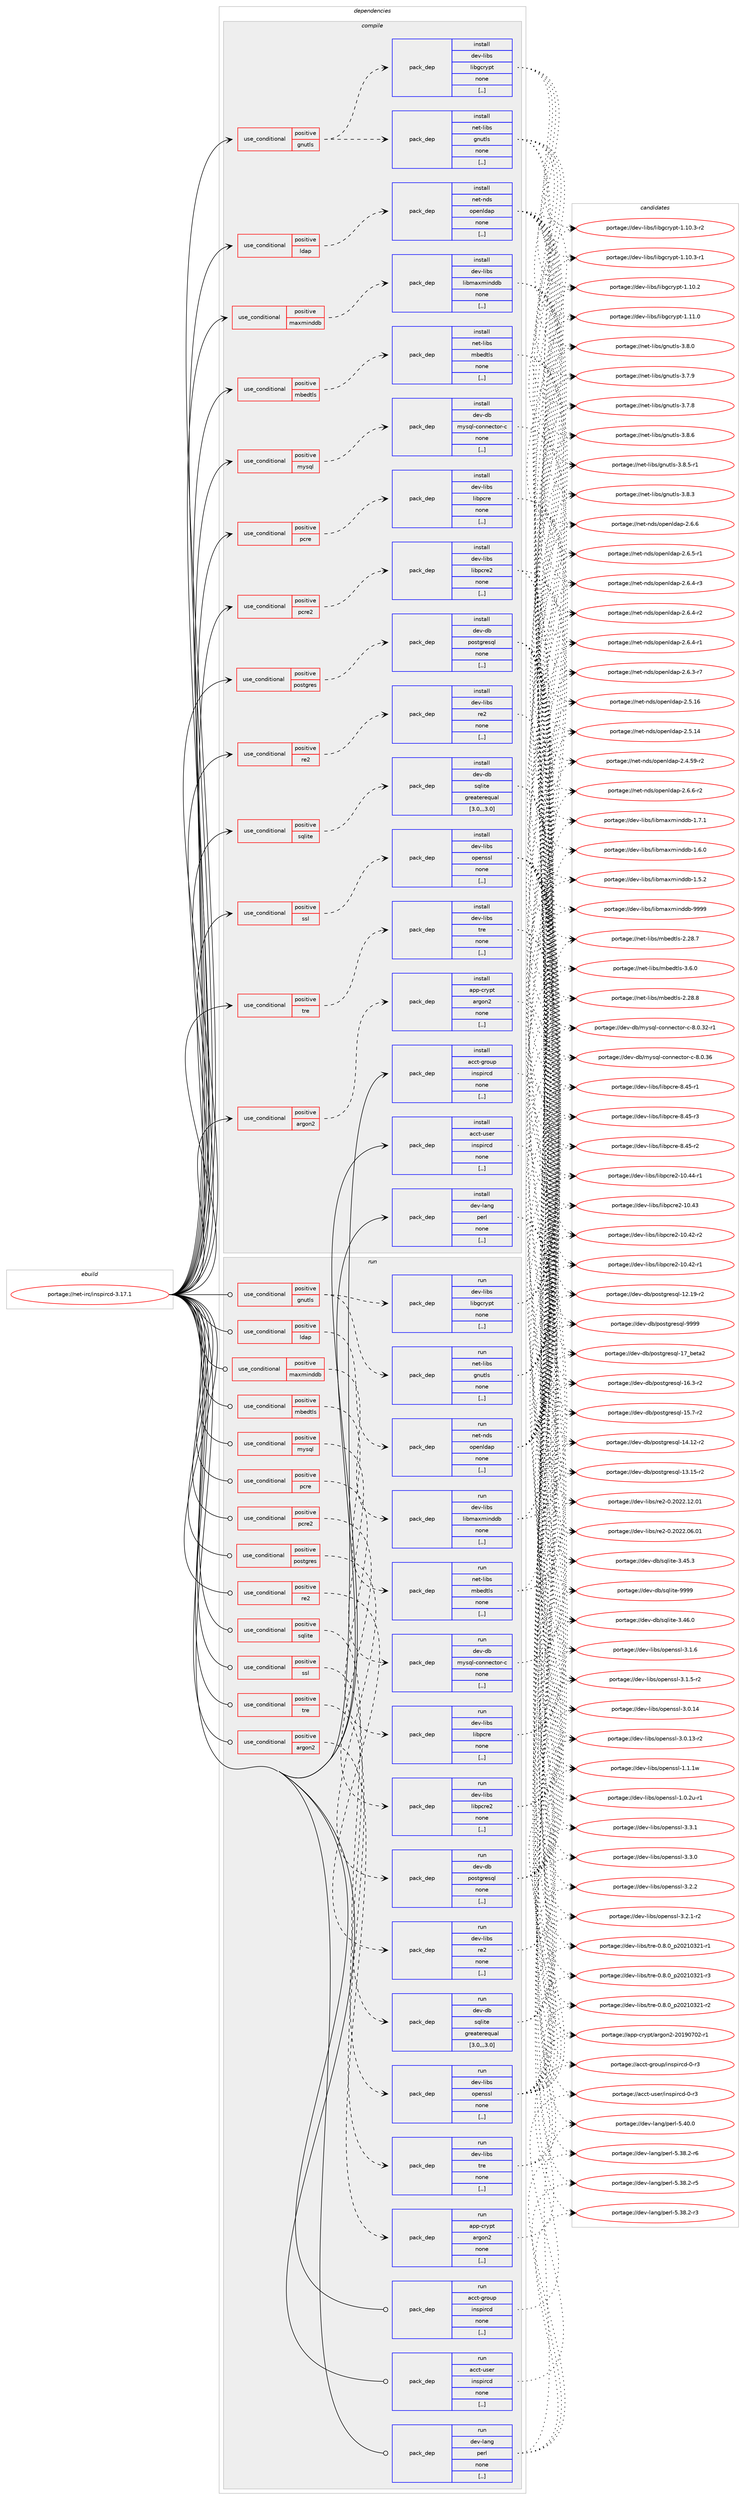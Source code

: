 digraph prolog {

# *************
# Graph options
# *************

newrank=true;
concentrate=true;
compound=true;
graph [rankdir=LR,fontname=Helvetica,fontsize=10,ranksep=1.5];#, ranksep=2.5, nodesep=0.2];
edge  [arrowhead=vee];
node  [fontname=Helvetica,fontsize=10];

# **********
# The ebuild
# **********

subgraph cluster_leftcol {
color=gray;
rank=same;
label=<<i>ebuild</i>>;
id [label="portage://net-irc/inspircd-3.17.1", color=red, width=4, href="../net-irc/inspircd-3.17.1.svg"];
}

# ****************
# The dependencies
# ****************

subgraph cluster_midcol {
color=gray;
label=<<i>dependencies</i>>;
subgraph cluster_compile {
fillcolor="#eeeeee";
style=filled;
label=<<i>compile</i>>;
subgraph cond91798 {
dependency352862 [label=<<TABLE BORDER="0" CELLBORDER="1" CELLSPACING="0" CELLPADDING="4"><TR><TD ROWSPAN="3" CELLPADDING="10">use_conditional</TD></TR><TR><TD>positive</TD></TR><TR><TD>argon2</TD></TR></TABLE>>, shape=none, color=red];
subgraph pack258435 {
dependency352863 [label=<<TABLE BORDER="0" CELLBORDER="1" CELLSPACING="0" CELLPADDING="4" WIDTH="220"><TR><TD ROWSPAN="6" CELLPADDING="30">pack_dep</TD></TR><TR><TD WIDTH="110">install</TD></TR><TR><TD>app-crypt</TD></TR><TR><TD>argon2</TD></TR><TR><TD>none</TD></TR><TR><TD>[,,]</TD></TR></TABLE>>, shape=none, color=blue];
}
dependency352862:e -> dependency352863:w [weight=20,style="dashed",arrowhead="vee"];
}
id:e -> dependency352862:w [weight=20,style="solid",arrowhead="vee"];
subgraph cond91799 {
dependency352864 [label=<<TABLE BORDER="0" CELLBORDER="1" CELLSPACING="0" CELLPADDING="4"><TR><TD ROWSPAN="3" CELLPADDING="10">use_conditional</TD></TR><TR><TD>positive</TD></TR><TR><TD>gnutls</TD></TR></TABLE>>, shape=none, color=red];
subgraph pack258436 {
dependency352865 [label=<<TABLE BORDER="0" CELLBORDER="1" CELLSPACING="0" CELLPADDING="4" WIDTH="220"><TR><TD ROWSPAN="6" CELLPADDING="30">pack_dep</TD></TR><TR><TD WIDTH="110">install</TD></TR><TR><TD>net-libs</TD></TR><TR><TD>gnutls</TD></TR><TR><TD>none</TD></TR><TR><TD>[,,]</TD></TR></TABLE>>, shape=none, color=blue];
}
dependency352864:e -> dependency352865:w [weight=20,style="dashed",arrowhead="vee"];
subgraph pack258437 {
dependency352866 [label=<<TABLE BORDER="0" CELLBORDER="1" CELLSPACING="0" CELLPADDING="4" WIDTH="220"><TR><TD ROWSPAN="6" CELLPADDING="30">pack_dep</TD></TR><TR><TD WIDTH="110">install</TD></TR><TR><TD>dev-libs</TD></TR><TR><TD>libgcrypt</TD></TR><TR><TD>none</TD></TR><TR><TD>[,,]</TD></TR></TABLE>>, shape=none, color=blue];
}
dependency352864:e -> dependency352866:w [weight=20,style="dashed",arrowhead="vee"];
}
id:e -> dependency352864:w [weight=20,style="solid",arrowhead="vee"];
subgraph cond91800 {
dependency352867 [label=<<TABLE BORDER="0" CELLBORDER="1" CELLSPACING="0" CELLPADDING="4"><TR><TD ROWSPAN="3" CELLPADDING="10">use_conditional</TD></TR><TR><TD>positive</TD></TR><TR><TD>ldap</TD></TR></TABLE>>, shape=none, color=red];
subgraph pack258438 {
dependency352868 [label=<<TABLE BORDER="0" CELLBORDER="1" CELLSPACING="0" CELLPADDING="4" WIDTH="220"><TR><TD ROWSPAN="6" CELLPADDING="30">pack_dep</TD></TR><TR><TD WIDTH="110">install</TD></TR><TR><TD>net-nds</TD></TR><TR><TD>openldap</TD></TR><TR><TD>none</TD></TR><TR><TD>[,,]</TD></TR></TABLE>>, shape=none, color=blue];
}
dependency352867:e -> dependency352868:w [weight=20,style="dashed",arrowhead="vee"];
}
id:e -> dependency352867:w [weight=20,style="solid",arrowhead="vee"];
subgraph cond91801 {
dependency352869 [label=<<TABLE BORDER="0" CELLBORDER="1" CELLSPACING="0" CELLPADDING="4"><TR><TD ROWSPAN="3" CELLPADDING="10">use_conditional</TD></TR><TR><TD>positive</TD></TR><TR><TD>maxminddb</TD></TR></TABLE>>, shape=none, color=red];
subgraph pack258439 {
dependency352870 [label=<<TABLE BORDER="0" CELLBORDER="1" CELLSPACING="0" CELLPADDING="4" WIDTH="220"><TR><TD ROWSPAN="6" CELLPADDING="30">pack_dep</TD></TR><TR><TD WIDTH="110">install</TD></TR><TR><TD>dev-libs</TD></TR><TR><TD>libmaxminddb</TD></TR><TR><TD>none</TD></TR><TR><TD>[,,]</TD></TR></TABLE>>, shape=none, color=blue];
}
dependency352869:e -> dependency352870:w [weight=20,style="dashed",arrowhead="vee"];
}
id:e -> dependency352869:w [weight=20,style="solid",arrowhead="vee"];
subgraph cond91802 {
dependency352871 [label=<<TABLE BORDER="0" CELLBORDER="1" CELLSPACING="0" CELLPADDING="4"><TR><TD ROWSPAN="3" CELLPADDING="10">use_conditional</TD></TR><TR><TD>positive</TD></TR><TR><TD>mbedtls</TD></TR></TABLE>>, shape=none, color=red];
subgraph pack258440 {
dependency352872 [label=<<TABLE BORDER="0" CELLBORDER="1" CELLSPACING="0" CELLPADDING="4" WIDTH="220"><TR><TD ROWSPAN="6" CELLPADDING="30">pack_dep</TD></TR><TR><TD WIDTH="110">install</TD></TR><TR><TD>net-libs</TD></TR><TR><TD>mbedtls</TD></TR><TR><TD>none</TD></TR><TR><TD>[,,]</TD></TR></TABLE>>, shape=none, color=blue];
}
dependency352871:e -> dependency352872:w [weight=20,style="dashed",arrowhead="vee"];
}
id:e -> dependency352871:w [weight=20,style="solid",arrowhead="vee"];
subgraph cond91803 {
dependency352873 [label=<<TABLE BORDER="0" CELLBORDER="1" CELLSPACING="0" CELLPADDING="4"><TR><TD ROWSPAN="3" CELLPADDING="10">use_conditional</TD></TR><TR><TD>positive</TD></TR><TR><TD>mysql</TD></TR></TABLE>>, shape=none, color=red];
subgraph pack258441 {
dependency352874 [label=<<TABLE BORDER="0" CELLBORDER="1" CELLSPACING="0" CELLPADDING="4" WIDTH="220"><TR><TD ROWSPAN="6" CELLPADDING="30">pack_dep</TD></TR><TR><TD WIDTH="110">install</TD></TR><TR><TD>dev-db</TD></TR><TR><TD>mysql-connector-c</TD></TR><TR><TD>none</TD></TR><TR><TD>[,,]</TD></TR></TABLE>>, shape=none, color=blue];
}
dependency352873:e -> dependency352874:w [weight=20,style="dashed",arrowhead="vee"];
}
id:e -> dependency352873:w [weight=20,style="solid",arrowhead="vee"];
subgraph cond91804 {
dependency352875 [label=<<TABLE BORDER="0" CELLBORDER="1" CELLSPACING="0" CELLPADDING="4"><TR><TD ROWSPAN="3" CELLPADDING="10">use_conditional</TD></TR><TR><TD>positive</TD></TR><TR><TD>pcre</TD></TR></TABLE>>, shape=none, color=red];
subgraph pack258442 {
dependency352876 [label=<<TABLE BORDER="0" CELLBORDER="1" CELLSPACING="0" CELLPADDING="4" WIDTH="220"><TR><TD ROWSPAN="6" CELLPADDING="30">pack_dep</TD></TR><TR><TD WIDTH="110">install</TD></TR><TR><TD>dev-libs</TD></TR><TR><TD>libpcre</TD></TR><TR><TD>none</TD></TR><TR><TD>[,,]</TD></TR></TABLE>>, shape=none, color=blue];
}
dependency352875:e -> dependency352876:w [weight=20,style="dashed",arrowhead="vee"];
}
id:e -> dependency352875:w [weight=20,style="solid",arrowhead="vee"];
subgraph cond91805 {
dependency352877 [label=<<TABLE BORDER="0" CELLBORDER="1" CELLSPACING="0" CELLPADDING="4"><TR><TD ROWSPAN="3" CELLPADDING="10">use_conditional</TD></TR><TR><TD>positive</TD></TR><TR><TD>pcre2</TD></TR></TABLE>>, shape=none, color=red];
subgraph pack258443 {
dependency352878 [label=<<TABLE BORDER="0" CELLBORDER="1" CELLSPACING="0" CELLPADDING="4" WIDTH="220"><TR><TD ROWSPAN="6" CELLPADDING="30">pack_dep</TD></TR><TR><TD WIDTH="110">install</TD></TR><TR><TD>dev-libs</TD></TR><TR><TD>libpcre2</TD></TR><TR><TD>none</TD></TR><TR><TD>[,,]</TD></TR></TABLE>>, shape=none, color=blue];
}
dependency352877:e -> dependency352878:w [weight=20,style="dashed",arrowhead="vee"];
}
id:e -> dependency352877:w [weight=20,style="solid",arrowhead="vee"];
subgraph cond91806 {
dependency352879 [label=<<TABLE BORDER="0" CELLBORDER="1" CELLSPACING="0" CELLPADDING="4"><TR><TD ROWSPAN="3" CELLPADDING="10">use_conditional</TD></TR><TR><TD>positive</TD></TR><TR><TD>postgres</TD></TR></TABLE>>, shape=none, color=red];
subgraph pack258444 {
dependency352880 [label=<<TABLE BORDER="0" CELLBORDER="1" CELLSPACING="0" CELLPADDING="4" WIDTH="220"><TR><TD ROWSPAN="6" CELLPADDING="30">pack_dep</TD></TR><TR><TD WIDTH="110">install</TD></TR><TR><TD>dev-db</TD></TR><TR><TD>postgresql</TD></TR><TR><TD>none</TD></TR><TR><TD>[,,]</TD></TR></TABLE>>, shape=none, color=blue];
}
dependency352879:e -> dependency352880:w [weight=20,style="dashed",arrowhead="vee"];
}
id:e -> dependency352879:w [weight=20,style="solid",arrowhead="vee"];
subgraph cond91807 {
dependency352881 [label=<<TABLE BORDER="0" CELLBORDER="1" CELLSPACING="0" CELLPADDING="4"><TR><TD ROWSPAN="3" CELLPADDING="10">use_conditional</TD></TR><TR><TD>positive</TD></TR><TR><TD>re2</TD></TR></TABLE>>, shape=none, color=red];
subgraph pack258445 {
dependency352882 [label=<<TABLE BORDER="0" CELLBORDER="1" CELLSPACING="0" CELLPADDING="4" WIDTH="220"><TR><TD ROWSPAN="6" CELLPADDING="30">pack_dep</TD></TR><TR><TD WIDTH="110">install</TD></TR><TR><TD>dev-libs</TD></TR><TR><TD>re2</TD></TR><TR><TD>none</TD></TR><TR><TD>[,,]</TD></TR></TABLE>>, shape=none, color=blue];
}
dependency352881:e -> dependency352882:w [weight=20,style="dashed",arrowhead="vee"];
}
id:e -> dependency352881:w [weight=20,style="solid",arrowhead="vee"];
subgraph cond91808 {
dependency352883 [label=<<TABLE BORDER="0" CELLBORDER="1" CELLSPACING="0" CELLPADDING="4"><TR><TD ROWSPAN="3" CELLPADDING="10">use_conditional</TD></TR><TR><TD>positive</TD></TR><TR><TD>sqlite</TD></TR></TABLE>>, shape=none, color=red];
subgraph pack258446 {
dependency352884 [label=<<TABLE BORDER="0" CELLBORDER="1" CELLSPACING="0" CELLPADDING="4" WIDTH="220"><TR><TD ROWSPAN="6" CELLPADDING="30">pack_dep</TD></TR><TR><TD WIDTH="110">install</TD></TR><TR><TD>dev-db</TD></TR><TR><TD>sqlite</TD></TR><TR><TD>greaterequal</TD></TR><TR><TD>[3.0,,,3.0]</TD></TR></TABLE>>, shape=none, color=blue];
}
dependency352883:e -> dependency352884:w [weight=20,style="dashed",arrowhead="vee"];
}
id:e -> dependency352883:w [weight=20,style="solid",arrowhead="vee"];
subgraph cond91809 {
dependency352885 [label=<<TABLE BORDER="0" CELLBORDER="1" CELLSPACING="0" CELLPADDING="4"><TR><TD ROWSPAN="3" CELLPADDING="10">use_conditional</TD></TR><TR><TD>positive</TD></TR><TR><TD>ssl</TD></TR></TABLE>>, shape=none, color=red];
subgraph pack258447 {
dependency352886 [label=<<TABLE BORDER="0" CELLBORDER="1" CELLSPACING="0" CELLPADDING="4" WIDTH="220"><TR><TD ROWSPAN="6" CELLPADDING="30">pack_dep</TD></TR><TR><TD WIDTH="110">install</TD></TR><TR><TD>dev-libs</TD></TR><TR><TD>openssl</TD></TR><TR><TD>none</TD></TR><TR><TD>[,,]</TD></TR></TABLE>>, shape=none, color=blue];
}
dependency352885:e -> dependency352886:w [weight=20,style="dashed",arrowhead="vee"];
}
id:e -> dependency352885:w [weight=20,style="solid",arrowhead="vee"];
subgraph cond91810 {
dependency352887 [label=<<TABLE BORDER="0" CELLBORDER="1" CELLSPACING="0" CELLPADDING="4"><TR><TD ROWSPAN="3" CELLPADDING="10">use_conditional</TD></TR><TR><TD>positive</TD></TR><TR><TD>tre</TD></TR></TABLE>>, shape=none, color=red];
subgraph pack258448 {
dependency352888 [label=<<TABLE BORDER="0" CELLBORDER="1" CELLSPACING="0" CELLPADDING="4" WIDTH="220"><TR><TD ROWSPAN="6" CELLPADDING="30">pack_dep</TD></TR><TR><TD WIDTH="110">install</TD></TR><TR><TD>dev-libs</TD></TR><TR><TD>tre</TD></TR><TR><TD>none</TD></TR><TR><TD>[,,]</TD></TR></TABLE>>, shape=none, color=blue];
}
dependency352887:e -> dependency352888:w [weight=20,style="dashed",arrowhead="vee"];
}
id:e -> dependency352887:w [weight=20,style="solid",arrowhead="vee"];
subgraph pack258449 {
dependency352889 [label=<<TABLE BORDER="0" CELLBORDER="1" CELLSPACING="0" CELLPADDING="4" WIDTH="220"><TR><TD ROWSPAN="6" CELLPADDING="30">pack_dep</TD></TR><TR><TD WIDTH="110">install</TD></TR><TR><TD>acct-group</TD></TR><TR><TD>inspircd</TD></TR><TR><TD>none</TD></TR><TR><TD>[,,]</TD></TR></TABLE>>, shape=none, color=blue];
}
id:e -> dependency352889:w [weight=20,style="solid",arrowhead="vee"];
subgraph pack258450 {
dependency352890 [label=<<TABLE BORDER="0" CELLBORDER="1" CELLSPACING="0" CELLPADDING="4" WIDTH="220"><TR><TD ROWSPAN="6" CELLPADDING="30">pack_dep</TD></TR><TR><TD WIDTH="110">install</TD></TR><TR><TD>acct-user</TD></TR><TR><TD>inspircd</TD></TR><TR><TD>none</TD></TR><TR><TD>[,,]</TD></TR></TABLE>>, shape=none, color=blue];
}
id:e -> dependency352890:w [weight=20,style="solid",arrowhead="vee"];
subgraph pack258451 {
dependency352891 [label=<<TABLE BORDER="0" CELLBORDER="1" CELLSPACING="0" CELLPADDING="4" WIDTH="220"><TR><TD ROWSPAN="6" CELLPADDING="30">pack_dep</TD></TR><TR><TD WIDTH="110">install</TD></TR><TR><TD>dev-lang</TD></TR><TR><TD>perl</TD></TR><TR><TD>none</TD></TR><TR><TD>[,,]</TD></TR></TABLE>>, shape=none, color=blue];
}
id:e -> dependency352891:w [weight=20,style="solid",arrowhead="vee"];
}
subgraph cluster_compileandrun {
fillcolor="#eeeeee";
style=filled;
label=<<i>compile and run</i>>;
}
subgraph cluster_run {
fillcolor="#eeeeee";
style=filled;
label=<<i>run</i>>;
subgraph cond91811 {
dependency352892 [label=<<TABLE BORDER="0" CELLBORDER="1" CELLSPACING="0" CELLPADDING="4"><TR><TD ROWSPAN="3" CELLPADDING="10">use_conditional</TD></TR><TR><TD>positive</TD></TR><TR><TD>argon2</TD></TR></TABLE>>, shape=none, color=red];
subgraph pack258452 {
dependency352893 [label=<<TABLE BORDER="0" CELLBORDER="1" CELLSPACING="0" CELLPADDING="4" WIDTH="220"><TR><TD ROWSPAN="6" CELLPADDING="30">pack_dep</TD></TR><TR><TD WIDTH="110">run</TD></TR><TR><TD>app-crypt</TD></TR><TR><TD>argon2</TD></TR><TR><TD>none</TD></TR><TR><TD>[,,]</TD></TR></TABLE>>, shape=none, color=blue];
}
dependency352892:e -> dependency352893:w [weight=20,style="dashed",arrowhead="vee"];
}
id:e -> dependency352892:w [weight=20,style="solid",arrowhead="odot"];
subgraph cond91812 {
dependency352894 [label=<<TABLE BORDER="0" CELLBORDER="1" CELLSPACING="0" CELLPADDING="4"><TR><TD ROWSPAN="3" CELLPADDING="10">use_conditional</TD></TR><TR><TD>positive</TD></TR><TR><TD>gnutls</TD></TR></TABLE>>, shape=none, color=red];
subgraph pack258453 {
dependency352895 [label=<<TABLE BORDER="0" CELLBORDER="1" CELLSPACING="0" CELLPADDING="4" WIDTH="220"><TR><TD ROWSPAN="6" CELLPADDING="30">pack_dep</TD></TR><TR><TD WIDTH="110">run</TD></TR><TR><TD>net-libs</TD></TR><TR><TD>gnutls</TD></TR><TR><TD>none</TD></TR><TR><TD>[,,]</TD></TR></TABLE>>, shape=none, color=blue];
}
dependency352894:e -> dependency352895:w [weight=20,style="dashed",arrowhead="vee"];
subgraph pack258454 {
dependency352896 [label=<<TABLE BORDER="0" CELLBORDER="1" CELLSPACING="0" CELLPADDING="4" WIDTH="220"><TR><TD ROWSPAN="6" CELLPADDING="30">pack_dep</TD></TR><TR><TD WIDTH="110">run</TD></TR><TR><TD>dev-libs</TD></TR><TR><TD>libgcrypt</TD></TR><TR><TD>none</TD></TR><TR><TD>[,,]</TD></TR></TABLE>>, shape=none, color=blue];
}
dependency352894:e -> dependency352896:w [weight=20,style="dashed",arrowhead="vee"];
}
id:e -> dependency352894:w [weight=20,style="solid",arrowhead="odot"];
subgraph cond91813 {
dependency352897 [label=<<TABLE BORDER="0" CELLBORDER="1" CELLSPACING="0" CELLPADDING="4"><TR><TD ROWSPAN="3" CELLPADDING="10">use_conditional</TD></TR><TR><TD>positive</TD></TR><TR><TD>ldap</TD></TR></TABLE>>, shape=none, color=red];
subgraph pack258455 {
dependency352898 [label=<<TABLE BORDER="0" CELLBORDER="1" CELLSPACING="0" CELLPADDING="4" WIDTH="220"><TR><TD ROWSPAN="6" CELLPADDING="30">pack_dep</TD></TR><TR><TD WIDTH="110">run</TD></TR><TR><TD>net-nds</TD></TR><TR><TD>openldap</TD></TR><TR><TD>none</TD></TR><TR><TD>[,,]</TD></TR></TABLE>>, shape=none, color=blue];
}
dependency352897:e -> dependency352898:w [weight=20,style="dashed",arrowhead="vee"];
}
id:e -> dependency352897:w [weight=20,style="solid",arrowhead="odot"];
subgraph cond91814 {
dependency352899 [label=<<TABLE BORDER="0" CELLBORDER="1" CELLSPACING="0" CELLPADDING="4"><TR><TD ROWSPAN="3" CELLPADDING="10">use_conditional</TD></TR><TR><TD>positive</TD></TR><TR><TD>maxminddb</TD></TR></TABLE>>, shape=none, color=red];
subgraph pack258456 {
dependency352900 [label=<<TABLE BORDER="0" CELLBORDER="1" CELLSPACING="0" CELLPADDING="4" WIDTH="220"><TR><TD ROWSPAN="6" CELLPADDING="30">pack_dep</TD></TR><TR><TD WIDTH="110">run</TD></TR><TR><TD>dev-libs</TD></TR><TR><TD>libmaxminddb</TD></TR><TR><TD>none</TD></TR><TR><TD>[,,]</TD></TR></TABLE>>, shape=none, color=blue];
}
dependency352899:e -> dependency352900:w [weight=20,style="dashed",arrowhead="vee"];
}
id:e -> dependency352899:w [weight=20,style="solid",arrowhead="odot"];
subgraph cond91815 {
dependency352901 [label=<<TABLE BORDER="0" CELLBORDER="1" CELLSPACING="0" CELLPADDING="4"><TR><TD ROWSPAN="3" CELLPADDING="10">use_conditional</TD></TR><TR><TD>positive</TD></TR><TR><TD>mbedtls</TD></TR></TABLE>>, shape=none, color=red];
subgraph pack258457 {
dependency352902 [label=<<TABLE BORDER="0" CELLBORDER="1" CELLSPACING="0" CELLPADDING="4" WIDTH="220"><TR><TD ROWSPAN="6" CELLPADDING="30">pack_dep</TD></TR><TR><TD WIDTH="110">run</TD></TR><TR><TD>net-libs</TD></TR><TR><TD>mbedtls</TD></TR><TR><TD>none</TD></TR><TR><TD>[,,]</TD></TR></TABLE>>, shape=none, color=blue];
}
dependency352901:e -> dependency352902:w [weight=20,style="dashed",arrowhead="vee"];
}
id:e -> dependency352901:w [weight=20,style="solid",arrowhead="odot"];
subgraph cond91816 {
dependency352903 [label=<<TABLE BORDER="0" CELLBORDER="1" CELLSPACING="0" CELLPADDING="4"><TR><TD ROWSPAN="3" CELLPADDING="10">use_conditional</TD></TR><TR><TD>positive</TD></TR><TR><TD>mysql</TD></TR></TABLE>>, shape=none, color=red];
subgraph pack258458 {
dependency352904 [label=<<TABLE BORDER="0" CELLBORDER="1" CELLSPACING="0" CELLPADDING="4" WIDTH="220"><TR><TD ROWSPAN="6" CELLPADDING="30">pack_dep</TD></TR><TR><TD WIDTH="110">run</TD></TR><TR><TD>dev-db</TD></TR><TR><TD>mysql-connector-c</TD></TR><TR><TD>none</TD></TR><TR><TD>[,,]</TD></TR></TABLE>>, shape=none, color=blue];
}
dependency352903:e -> dependency352904:w [weight=20,style="dashed",arrowhead="vee"];
}
id:e -> dependency352903:w [weight=20,style="solid",arrowhead="odot"];
subgraph cond91817 {
dependency352905 [label=<<TABLE BORDER="0" CELLBORDER="1" CELLSPACING="0" CELLPADDING="4"><TR><TD ROWSPAN="3" CELLPADDING="10">use_conditional</TD></TR><TR><TD>positive</TD></TR><TR><TD>pcre</TD></TR></TABLE>>, shape=none, color=red];
subgraph pack258459 {
dependency352906 [label=<<TABLE BORDER="0" CELLBORDER="1" CELLSPACING="0" CELLPADDING="4" WIDTH="220"><TR><TD ROWSPAN="6" CELLPADDING="30">pack_dep</TD></TR><TR><TD WIDTH="110">run</TD></TR><TR><TD>dev-libs</TD></TR><TR><TD>libpcre</TD></TR><TR><TD>none</TD></TR><TR><TD>[,,]</TD></TR></TABLE>>, shape=none, color=blue];
}
dependency352905:e -> dependency352906:w [weight=20,style="dashed",arrowhead="vee"];
}
id:e -> dependency352905:w [weight=20,style="solid",arrowhead="odot"];
subgraph cond91818 {
dependency352907 [label=<<TABLE BORDER="0" CELLBORDER="1" CELLSPACING="0" CELLPADDING="4"><TR><TD ROWSPAN="3" CELLPADDING="10">use_conditional</TD></TR><TR><TD>positive</TD></TR><TR><TD>pcre2</TD></TR></TABLE>>, shape=none, color=red];
subgraph pack258460 {
dependency352908 [label=<<TABLE BORDER="0" CELLBORDER="1" CELLSPACING="0" CELLPADDING="4" WIDTH="220"><TR><TD ROWSPAN="6" CELLPADDING="30">pack_dep</TD></TR><TR><TD WIDTH="110">run</TD></TR><TR><TD>dev-libs</TD></TR><TR><TD>libpcre2</TD></TR><TR><TD>none</TD></TR><TR><TD>[,,]</TD></TR></TABLE>>, shape=none, color=blue];
}
dependency352907:e -> dependency352908:w [weight=20,style="dashed",arrowhead="vee"];
}
id:e -> dependency352907:w [weight=20,style="solid",arrowhead="odot"];
subgraph cond91819 {
dependency352909 [label=<<TABLE BORDER="0" CELLBORDER="1" CELLSPACING="0" CELLPADDING="4"><TR><TD ROWSPAN="3" CELLPADDING="10">use_conditional</TD></TR><TR><TD>positive</TD></TR><TR><TD>postgres</TD></TR></TABLE>>, shape=none, color=red];
subgraph pack258461 {
dependency352910 [label=<<TABLE BORDER="0" CELLBORDER="1" CELLSPACING="0" CELLPADDING="4" WIDTH="220"><TR><TD ROWSPAN="6" CELLPADDING="30">pack_dep</TD></TR><TR><TD WIDTH="110">run</TD></TR><TR><TD>dev-db</TD></TR><TR><TD>postgresql</TD></TR><TR><TD>none</TD></TR><TR><TD>[,,]</TD></TR></TABLE>>, shape=none, color=blue];
}
dependency352909:e -> dependency352910:w [weight=20,style="dashed",arrowhead="vee"];
}
id:e -> dependency352909:w [weight=20,style="solid",arrowhead="odot"];
subgraph cond91820 {
dependency352911 [label=<<TABLE BORDER="0" CELLBORDER="1" CELLSPACING="0" CELLPADDING="4"><TR><TD ROWSPAN="3" CELLPADDING="10">use_conditional</TD></TR><TR><TD>positive</TD></TR><TR><TD>re2</TD></TR></TABLE>>, shape=none, color=red];
subgraph pack258462 {
dependency352912 [label=<<TABLE BORDER="0" CELLBORDER="1" CELLSPACING="0" CELLPADDING="4" WIDTH="220"><TR><TD ROWSPAN="6" CELLPADDING="30">pack_dep</TD></TR><TR><TD WIDTH="110">run</TD></TR><TR><TD>dev-libs</TD></TR><TR><TD>re2</TD></TR><TR><TD>none</TD></TR><TR><TD>[,,]</TD></TR></TABLE>>, shape=none, color=blue];
}
dependency352911:e -> dependency352912:w [weight=20,style="dashed",arrowhead="vee"];
}
id:e -> dependency352911:w [weight=20,style="solid",arrowhead="odot"];
subgraph cond91821 {
dependency352913 [label=<<TABLE BORDER="0" CELLBORDER="1" CELLSPACING="0" CELLPADDING="4"><TR><TD ROWSPAN="3" CELLPADDING="10">use_conditional</TD></TR><TR><TD>positive</TD></TR><TR><TD>sqlite</TD></TR></TABLE>>, shape=none, color=red];
subgraph pack258463 {
dependency352914 [label=<<TABLE BORDER="0" CELLBORDER="1" CELLSPACING="0" CELLPADDING="4" WIDTH="220"><TR><TD ROWSPAN="6" CELLPADDING="30">pack_dep</TD></TR><TR><TD WIDTH="110">run</TD></TR><TR><TD>dev-db</TD></TR><TR><TD>sqlite</TD></TR><TR><TD>greaterequal</TD></TR><TR><TD>[3.0,,,3.0]</TD></TR></TABLE>>, shape=none, color=blue];
}
dependency352913:e -> dependency352914:w [weight=20,style="dashed",arrowhead="vee"];
}
id:e -> dependency352913:w [weight=20,style="solid",arrowhead="odot"];
subgraph cond91822 {
dependency352915 [label=<<TABLE BORDER="0" CELLBORDER="1" CELLSPACING="0" CELLPADDING="4"><TR><TD ROWSPAN="3" CELLPADDING="10">use_conditional</TD></TR><TR><TD>positive</TD></TR><TR><TD>ssl</TD></TR></TABLE>>, shape=none, color=red];
subgraph pack258464 {
dependency352916 [label=<<TABLE BORDER="0" CELLBORDER="1" CELLSPACING="0" CELLPADDING="4" WIDTH="220"><TR><TD ROWSPAN="6" CELLPADDING="30">pack_dep</TD></TR><TR><TD WIDTH="110">run</TD></TR><TR><TD>dev-libs</TD></TR><TR><TD>openssl</TD></TR><TR><TD>none</TD></TR><TR><TD>[,,]</TD></TR></TABLE>>, shape=none, color=blue];
}
dependency352915:e -> dependency352916:w [weight=20,style="dashed",arrowhead="vee"];
}
id:e -> dependency352915:w [weight=20,style="solid",arrowhead="odot"];
subgraph cond91823 {
dependency352917 [label=<<TABLE BORDER="0" CELLBORDER="1" CELLSPACING="0" CELLPADDING="4"><TR><TD ROWSPAN="3" CELLPADDING="10">use_conditional</TD></TR><TR><TD>positive</TD></TR><TR><TD>tre</TD></TR></TABLE>>, shape=none, color=red];
subgraph pack258465 {
dependency352918 [label=<<TABLE BORDER="0" CELLBORDER="1" CELLSPACING="0" CELLPADDING="4" WIDTH="220"><TR><TD ROWSPAN="6" CELLPADDING="30">pack_dep</TD></TR><TR><TD WIDTH="110">run</TD></TR><TR><TD>dev-libs</TD></TR><TR><TD>tre</TD></TR><TR><TD>none</TD></TR><TR><TD>[,,]</TD></TR></TABLE>>, shape=none, color=blue];
}
dependency352917:e -> dependency352918:w [weight=20,style="dashed",arrowhead="vee"];
}
id:e -> dependency352917:w [weight=20,style="solid",arrowhead="odot"];
subgraph pack258466 {
dependency352919 [label=<<TABLE BORDER="0" CELLBORDER="1" CELLSPACING="0" CELLPADDING="4" WIDTH="220"><TR><TD ROWSPAN="6" CELLPADDING="30">pack_dep</TD></TR><TR><TD WIDTH="110">run</TD></TR><TR><TD>acct-group</TD></TR><TR><TD>inspircd</TD></TR><TR><TD>none</TD></TR><TR><TD>[,,]</TD></TR></TABLE>>, shape=none, color=blue];
}
id:e -> dependency352919:w [weight=20,style="solid",arrowhead="odot"];
subgraph pack258467 {
dependency352920 [label=<<TABLE BORDER="0" CELLBORDER="1" CELLSPACING="0" CELLPADDING="4" WIDTH="220"><TR><TD ROWSPAN="6" CELLPADDING="30">pack_dep</TD></TR><TR><TD WIDTH="110">run</TD></TR><TR><TD>acct-user</TD></TR><TR><TD>inspircd</TD></TR><TR><TD>none</TD></TR><TR><TD>[,,]</TD></TR></TABLE>>, shape=none, color=blue];
}
id:e -> dependency352920:w [weight=20,style="solid",arrowhead="odot"];
subgraph pack258468 {
dependency352921 [label=<<TABLE BORDER="0" CELLBORDER="1" CELLSPACING="0" CELLPADDING="4" WIDTH="220"><TR><TD ROWSPAN="6" CELLPADDING="30">pack_dep</TD></TR><TR><TD WIDTH="110">run</TD></TR><TR><TD>dev-lang</TD></TR><TR><TD>perl</TD></TR><TR><TD>none</TD></TR><TR><TD>[,,]</TD></TR></TABLE>>, shape=none, color=blue];
}
id:e -> dependency352921:w [weight=20,style="solid",arrowhead="odot"];
}
}

# **************
# The candidates
# **************

subgraph cluster_choices {
rank=same;
color=gray;
label=<<i>candidates</i>>;

subgraph choice258435 {
color=black;
nodesep=1;
choice9711211245991141211121164797114103111110504550484957485548504511449 [label="portage://app-crypt/argon2-20190702-r1", color=red, width=4,href="../app-crypt/argon2-20190702-r1.svg"];
dependency352863:e -> choice9711211245991141211121164797114103111110504550484957485548504511449:w [style=dotted,weight="100"];
}
subgraph choice258436 {
color=black;
nodesep=1;
choice110101116451081059811547103110117116108115455146564654 [label="portage://net-libs/gnutls-3.8.6", color=red, width=4,href="../net-libs/gnutls-3.8.6.svg"];
choice1101011164510810598115471031101171161081154551465646534511449 [label="portage://net-libs/gnutls-3.8.5-r1", color=red, width=4,href="../net-libs/gnutls-3.8.5-r1.svg"];
choice110101116451081059811547103110117116108115455146564651 [label="portage://net-libs/gnutls-3.8.3", color=red, width=4,href="../net-libs/gnutls-3.8.3.svg"];
choice110101116451081059811547103110117116108115455146564648 [label="portage://net-libs/gnutls-3.8.0", color=red, width=4,href="../net-libs/gnutls-3.8.0.svg"];
choice110101116451081059811547103110117116108115455146554657 [label="portage://net-libs/gnutls-3.7.9", color=red, width=4,href="../net-libs/gnutls-3.7.9.svg"];
choice110101116451081059811547103110117116108115455146554656 [label="portage://net-libs/gnutls-3.7.8", color=red, width=4,href="../net-libs/gnutls-3.7.8.svg"];
dependency352865:e -> choice110101116451081059811547103110117116108115455146564654:w [style=dotted,weight="100"];
dependency352865:e -> choice1101011164510810598115471031101171161081154551465646534511449:w [style=dotted,weight="100"];
dependency352865:e -> choice110101116451081059811547103110117116108115455146564651:w [style=dotted,weight="100"];
dependency352865:e -> choice110101116451081059811547103110117116108115455146564648:w [style=dotted,weight="100"];
dependency352865:e -> choice110101116451081059811547103110117116108115455146554657:w [style=dotted,weight="100"];
dependency352865:e -> choice110101116451081059811547103110117116108115455146554656:w [style=dotted,weight="100"];
}
subgraph choice258437 {
color=black;
nodesep=1;
choice100101118451081059811547108105981039911412111211645494649494648 [label="portage://dev-libs/libgcrypt-1.11.0", color=red, width=4,href="../dev-libs/libgcrypt-1.11.0.svg"];
choice1001011184510810598115471081059810399114121112116454946494846514511450 [label="portage://dev-libs/libgcrypt-1.10.3-r2", color=red, width=4,href="../dev-libs/libgcrypt-1.10.3-r2.svg"];
choice1001011184510810598115471081059810399114121112116454946494846514511449 [label="portage://dev-libs/libgcrypt-1.10.3-r1", color=red, width=4,href="../dev-libs/libgcrypt-1.10.3-r1.svg"];
choice100101118451081059811547108105981039911412111211645494649484650 [label="portage://dev-libs/libgcrypt-1.10.2", color=red, width=4,href="../dev-libs/libgcrypt-1.10.2.svg"];
dependency352866:e -> choice100101118451081059811547108105981039911412111211645494649494648:w [style=dotted,weight="100"];
dependency352866:e -> choice1001011184510810598115471081059810399114121112116454946494846514511450:w [style=dotted,weight="100"];
dependency352866:e -> choice1001011184510810598115471081059810399114121112116454946494846514511449:w [style=dotted,weight="100"];
dependency352866:e -> choice100101118451081059811547108105981039911412111211645494649484650:w [style=dotted,weight="100"];
}
subgraph choice258438 {
color=black;
nodesep=1;
choice1101011164511010011547111112101110108100971124550465446544511450 [label="portage://net-nds/openldap-2.6.6-r2", color=red, width=4,href="../net-nds/openldap-2.6.6-r2.svg"];
choice110101116451101001154711111210111010810097112455046544654 [label="portage://net-nds/openldap-2.6.6", color=red, width=4,href="../net-nds/openldap-2.6.6.svg"];
choice1101011164511010011547111112101110108100971124550465446534511449 [label="portage://net-nds/openldap-2.6.5-r1", color=red, width=4,href="../net-nds/openldap-2.6.5-r1.svg"];
choice1101011164511010011547111112101110108100971124550465446524511451 [label="portage://net-nds/openldap-2.6.4-r3", color=red, width=4,href="../net-nds/openldap-2.6.4-r3.svg"];
choice1101011164511010011547111112101110108100971124550465446524511450 [label="portage://net-nds/openldap-2.6.4-r2", color=red, width=4,href="../net-nds/openldap-2.6.4-r2.svg"];
choice1101011164511010011547111112101110108100971124550465446524511449 [label="portage://net-nds/openldap-2.6.4-r1", color=red, width=4,href="../net-nds/openldap-2.6.4-r1.svg"];
choice1101011164511010011547111112101110108100971124550465446514511455 [label="portage://net-nds/openldap-2.6.3-r7", color=red, width=4,href="../net-nds/openldap-2.6.3-r7.svg"];
choice11010111645110100115471111121011101081009711245504653464954 [label="portage://net-nds/openldap-2.5.16", color=red, width=4,href="../net-nds/openldap-2.5.16.svg"];
choice11010111645110100115471111121011101081009711245504653464952 [label="portage://net-nds/openldap-2.5.14", color=red, width=4,href="../net-nds/openldap-2.5.14.svg"];
choice110101116451101001154711111210111010810097112455046524653574511450 [label="portage://net-nds/openldap-2.4.59-r2", color=red, width=4,href="../net-nds/openldap-2.4.59-r2.svg"];
dependency352868:e -> choice1101011164511010011547111112101110108100971124550465446544511450:w [style=dotted,weight="100"];
dependency352868:e -> choice110101116451101001154711111210111010810097112455046544654:w [style=dotted,weight="100"];
dependency352868:e -> choice1101011164511010011547111112101110108100971124550465446534511449:w [style=dotted,weight="100"];
dependency352868:e -> choice1101011164511010011547111112101110108100971124550465446524511451:w [style=dotted,weight="100"];
dependency352868:e -> choice1101011164511010011547111112101110108100971124550465446524511450:w [style=dotted,weight="100"];
dependency352868:e -> choice1101011164511010011547111112101110108100971124550465446524511449:w [style=dotted,weight="100"];
dependency352868:e -> choice1101011164511010011547111112101110108100971124550465446514511455:w [style=dotted,weight="100"];
dependency352868:e -> choice11010111645110100115471111121011101081009711245504653464954:w [style=dotted,weight="100"];
dependency352868:e -> choice11010111645110100115471111121011101081009711245504653464952:w [style=dotted,weight="100"];
dependency352868:e -> choice110101116451101001154711111210111010810097112455046524653574511450:w [style=dotted,weight="100"];
}
subgraph choice258439 {
color=black;
nodesep=1;
choice1001011184510810598115471081059810997120109105110100100984557575757 [label="portage://dev-libs/libmaxminddb-9999", color=red, width=4,href="../dev-libs/libmaxminddb-9999.svg"];
choice100101118451081059811547108105981099712010910511010010098454946554649 [label="portage://dev-libs/libmaxminddb-1.7.1", color=red, width=4,href="../dev-libs/libmaxminddb-1.7.1.svg"];
choice100101118451081059811547108105981099712010910511010010098454946544648 [label="portage://dev-libs/libmaxminddb-1.6.0", color=red, width=4,href="../dev-libs/libmaxminddb-1.6.0.svg"];
choice100101118451081059811547108105981099712010910511010010098454946534650 [label="portage://dev-libs/libmaxminddb-1.5.2", color=red, width=4,href="../dev-libs/libmaxminddb-1.5.2.svg"];
dependency352870:e -> choice1001011184510810598115471081059810997120109105110100100984557575757:w [style=dotted,weight="100"];
dependency352870:e -> choice100101118451081059811547108105981099712010910511010010098454946554649:w [style=dotted,weight="100"];
dependency352870:e -> choice100101118451081059811547108105981099712010910511010010098454946544648:w [style=dotted,weight="100"];
dependency352870:e -> choice100101118451081059811547108105981099712010910511010010098454946534650:w [style=dotted,weight="100"];
}
subgraph choice258440 {
color=black;
nodesep=1;
choice11010111645108105981154710998101100116108115455146544648 [label="portage://net-libs/mbedtls-3.6.0", color=red, width=4,href="../net-libs/mbedtls-3.6.0.svg"];
choice1101011164510810598115471099810110011610811545504650564656 [label="portage://net-libs/mbedtls-2.28.8", color=red, width=4,href="../net-libs/mbedtls-2.28.8.svg"];
choice1101011164510810598115471099810110011610811545504650564655 [label="portage://net-libs/mbedtls-2.28.7", color=red, width=4,href="../net-libs/mbedtls-2.28.7.svg"];
dependency352872:e -> choice11010111645108105981154710998101100116108115455146544648:w [style=dotted,weight="100"];
dependency352872:e -> choice1101011164510810598115471099810110011610811545504650564656:w [style=dotted,weight="100"];
dependency352872:e -> choice1101011164510810598115471099810110011610811545504650564655:w [style=dotted,weight="100"];
}
subgraph choice258441 {
color=black;
nodesep=1;
choice100101118451009847109121115113108459911111011010199116111114459945564648465154 [label="portage://dev-db/mysql-connector-c-8.0.36", color=red, width=4,href="../dev-db/mysql-connector-c-8.0.36.svg"];
choice1001011184510098471091211151131084599111110110101991161111144599455646484651504511449 [label="portage://dev-db/mysql-connector-c-8.0.32-r1", color=red, width=4,href="../dev-db/mysql-connector-c-8.0.32-r1.svg"];
dependency352874:e -> choice100101118451009847109121115113108459911111011010199116111114459945564648465154:w [style=dotted,weight="100"];
dependency352874:e -> choice1001011184510098471091211151131084599111110110101991161111144599455646484651504511449:w [style=dotted,weight="100"];
}
subgraph choice258442 {
color=black;
nodesep=1;
choice100101118451081059811547108105981129911410145564652534511451 [label="portage://dev-libs/libpcre-8.45-r3", color=red, width=4,href="../dev-libs/libpcre-8.45-r3.svg"];
choice100101118451081059811547108105981129911410145564652534511450 [label="portage://dev-libs/libpcre-8.45-r2", color=red, width=4,href="../dev-libs/libpcre-8.45-r2.svg"];
choice100101118451081059811547108105981129911410145564652534511449 [label="portage://dev-libs/libpcre-8.45-r1", color=red, width=4,href="../dev-libs/libpcre-8.45-r1.svg"];
dependency352876:e -> choice100101118451081059811547108105981129911410145564652534511451:w [style=dotted,weight="100"];
dependency352876:e -> choice100101118451081059811547108105981129911410145564652534511450:w [style=dotted,weight="100"];
dependency352876:e -> choice100101118451081059811547108105981129911410145564652534511449:w [style=dotted,weight="100"];
}
subgraph choice258443 {
color=black;
nodesep=1;
choice1001011184510810598115471081059811299114101504549484652524511449 [label="portage://dev-libs/libpcre2-10.44-r1", color=red, width=4,href="../dev-libs/libpcre2-10.44-r1.svg"];
choice100101118451081059811547108105981129911410150454948465251 [label="portage://dev-libs/libpcre2-10.43", color=red, width=4,href="../dev-libs/libpcre2-10.43.svg"];
choice1001011184510810598115471081059811299114101504549484652504511450 [label="portage://dev-libs/libpcre2-10.42-r2", color=red, width=4,href="../dev-libs/libpcre2-10.42-r2.svg"];
choice1001011184510810598115471081059811299114101504549484652504511449 [label="portage://dev-libs/libpcre2-10.42-r1", color=red, width=4,href="../dev-libs/libpcre2-10.42-r1.svg"];
dependency352878:e -> choice1001011184510810598115471081059811299114101504549484652524511449:w [style=dotted,weight="100"];
dependency352878:e -> choice100101118451081059811547108105981129911410150454948465251:w [style=dotted,weight="100"];
dependency352878:e -> choice1001011184510810598115471081059811299114101504549484652504511450:w [style=dotted,weight="100"];
dependency352878:e -> choice1001011184510810598115471081059811299114101504549484652504511449:w [style=dotted,weight="100"];
}
subgraph choice258444 {
color=black;
nodesep=1;
choice1001011184510098471121111151161031141011151131084557575757 [label="portage://dev-db/postgresql-9999", color=red, width=4,href="../dev-db/postgresql-9999.svg"];
choice10010111845100984711211111511610311410111511310845495595981011169750 [label="portage://dev-db/postgresql-17_beta2", color=red, width=4,href="../dev-db/postgresql-17_beta2.svg"];
choice10010111845100984711211111511610311410111511310845495446514511450 [label="portage://dev-db/postgresql-16.3-r2", color=red, width=4,href="../dev-db/postgresql-16.3-r2.svg"];
choice10010111845100984711211111511610311410111511310845495346554511450 [label="portage://dev-db/postgresql-15.7-r2", color=red, width=4,href="../dev-db/postgresql-15.7-r2.svg"];
choice1001011184510098471121111151161031141011151131084549524649504511450 [label="portage://dev-db/postgresql-14.12-r2", color=red, width=4,href="../dev-db/postgresql-14.12-r2.svg"];
choice1001011184510098471121111151161031141011151131084549514649534511450 [label="portage://dev-db/postgresql-13.15-r2", color=red, width=4,href="../dev-db/postgresql-13.15-r2.svg"];
choice1001011184510098471121111151161031141011151131084549504649574511450 [label="portage://dev-db/postgresql-12.19-r2", color=red, width=4,href="../dev-db/postgresql-12.19-r2.svg"];
dependency352880:e -> choice1001011184510098471121111151161031141011151131084557575757:w [style=dotted,weight="100"];
dependency352880:e -> choice10010111845100984711211111511610311410111511310845495595981011169750:w [style=dotted,weight="100"];
dependency352880:e -> choice10010111845100984711211111511610311410111511310845495446514511450:w [style=dotted,weight="100"];
dependency352880:e -> choice10010111845100984711211111511610311410111511310845495346554511450:w [style=dotted,weight="100"];
dependency352880:e -> choice1001011184510098471121111151161031141011151131084549524649504511450:w [style=dotted,weight="100"];
dependency352880:e -> choice1001011184510098471121111151161031141011151131084549514649534511450:w [style=dotted,weight="100"];
dependency352880:e -> choice1001011184510098471121111151161031141011151131084549504649574511450:w [style=dotted,weight="100"];
}
subgraph choice258445 {
color=black;
nodesep=1;
choice1001011184510810598115471141015045484650485050464950464849 [label="portage://dev-libs/re2-0.2022.12.01", color=red, width=4,href="../dev-libs/re2-0.2022.12.01.svg"];
choice1001011184510810598115471141015045484650485050464854464849 [label="portage://dev-libs/re2-0.2022.06.01", color=red, width=4,href="../dev-libs/re2-0.2022.06.01.svg"];
dependency352882:e -> choice1001011184510810598115471141015045484650485050464950464849:w [style=dotted,weight="100"];
dependency352882:e -> choice1001011184510810598115471141015045484650485050464854464849:w [style=dotted,weight="100"];
}
subgraph choice258446 {
color=black;
nodesep=1;
choice1001011184510098471151131081051161014557575757 [label="portage://dev-db/sqlite-9999", color=red, width=4,href="../dev-db/sqlite-9999.svg"];
choice10010111845100984711511310810511610145514652544648 [label="portage://dev-db/sqlite-3.46.0", color=red, width=4,href="../dev-db/sqlite-3.46.0.svg"];
choice10010111845100984711511310810511610145514652534651 [label="portage://dev-db/sqlite-3.45.3", color=red, width=4,href="../dev-db/sqlite-3.45.3.svg"];
dependency352884:e -> choice1001011184510098471151131081051161014557575757:w [style=dotted,weight="100"];
dependency352884:e -> choice10010111845100984711511310810511610145514652544648:w [style=dotted,weight="100"];
dependency352884:e -> choice10010111845100984711511310810511610145514652534651:w [style=dotted,weight="100"];
}
subgraph choice258447 {
color=black;
nodesep=1;
choice100101118451081059811547111112101110115115108455146514649 [label="portage://dev-libs/openssl-3.3.1", color=red, width=4,href="../dev-libs/openssl-3.3.1.svg"];
choice100101118451081059811547111112101110115115108455146514648 [label="portage://dev-libs/openssl-3.3.0", color=red, width=4,href="../dev-libs/openssl-3.3.0.svg"];
choice100101118451081059811547111112101110115115108455146504650 [label="portage://dev-libs/openssl-3.2.2", color=red, width=4,href="../dev-libs/openssl-3.2.2.svg"];
choice1001011184510810598115471111121011101151151084551465046494511450 [label="portage://dev-libs/openssl-3.2.1-r2", color=red, width=4,href="../dev-libs/openssl-3.2.1-r2.svg"];
choice100101118451081059811547111112101110115115108455146494654 [label="portage://dev-libs/openssl-3.1.6", color=red, width=4,href="../dev-libs/openssl-3.1.6.svg"];
choice1001011184510810598115471111121011101151151084551464946534511450 [label="portage://dev-libs/openssl-3.1.5-r2", color=red, width=4,href="../dev-libs/openssl-3.1.5-r2.svg"];
choice10010111845108105981154711111210111011511510845514648464952 [label="portage://dev-libs/openssl-3.0.14", color=red, width=4,href="../dev-libs/openssl-3.0.14.svg"];
choice100101118451081059811547111112101110115115108455146484649514511450 [label="portage://dev-libs/openssl-3.0.13-r2", color=red, width=4,href="../dev-libs/openssl-3.0.13-r2.svg"];
choice100101118451081059811547111112101110115115108454946494649119 [label="portage://dev-libs/openssl-1.1.1w", color=red, width=4,href="../dev-libs/openssl-1.1.1w.svg"];
choice1001011184510810598115471111121011101151151084549464846501174511449 [label="portage://dev-libs/openssl-1.0.2u-r1", color=red, width=4,href="../dev-libs/openssl-1.0.2u-r1.svg"];
dependency352886:e -> choice100101118451081059811547111112101110115115108455146514649:w [style=dotted,weight="100"];
dependency352886:e -> choice100101118451081059811547111112101110115115108455146514648:w [style=dotted,weight="100"];
dependency352886:e -> choice100101118451081059811547111112101110115115108455146504650:w [style=dotted,weight="100"];
dependency352886:e -> choice1001011184510810598115471111121011101151151084551465046494511450:w [style=dotted,weight="100"];
dependency352886:e -> choice100101118451081059811547111112101110115115108455146494654:w [style=dotted,weight="100"];
dependency352886:e -> choice1001011184510810598115471111121011101151151084551464946534511450:w [style=dotted,weight="100"];
dependency352886:e -> choice10010111845108105981154711111210111011511510845514648464952:w [style=dotted,weight="100"];
dependency352886:e -> choice100101118451081059811547111112101110115115108455146484649514511450:w [style=dotted,weight="100"];
dependency352886:e -> choice100101118451081059811547111112101110115115108454946494649119:w [style=dotted,weight="100"];
dependency352886:e -> choice1001011184510810598115471111121011101151151084549464846501174511449:w [style=dotted,weight="100"];
}
subgraph choice258448 {
color=black;
nodesep=1;
choice1001011184510810598115471161141014548465646489511250485049485150494511451 [label="portage://dev-libs/tre-0.8.0_p20210321-r3", color=red, width=4,href="../dev-libs/tre-0.8.0_p20210321-r3.svg"];
choice1001011184510810598115471161141014548465646489511250485049485150494511450 [label="portage://dev-libs/tre-0.8.0_p20210321-r2", color=red, width=4,href="../dev-libs/tre-0.8.0_p20210321-r2.svg"];
choice1001011184510810598115471161141014548465646489511250485049485150494511449 [label="portage://dev-libs/tre-0.8.0_p20210321-r1", color=red, width=4,href="../dev-libs/tre-0.8.0_p20210321-r1.svg"];
dependency352888:e -> choice1001011184510810598115471161141014548465646489511250485049485150494511451:w [style=dotted,weight="100"];
dependency352888:e -> choice1001011184510810598115471161141014548465646489511250485049485150494511450:w [style=dotted,weight="100"];
dependency352888:e -> choice1001011184510810598115471161141014548465646489511250485049485150494511449:w [style=dotted,weight="100"];
}
subgraph choice258449 {
color=black;
nodesep=1;
choice97999911645103114111117112471051101151121051149910045484511451 [label="portage://acct-group/inspircd-0-r3", color=red, width=4,href="../acct-group/inspircd-0-r3.svg"];
dependency352889:e -> choice97999911645103114111117112471051101151121051149910045484511451:w [style=dotted,weight="100"];
}
subgraph choice258450 {
color=black;
nodesep=1;
choice97999911645117115101114471051101151121051149910045484511451 [label="portage://acct-user/inspircd-0-r3", color=red, width=4,href="../acct-user/inspircd-0-r3.svg"];
dependency352890:e -> choice97999911645117115101114471051101151121051149910045484511451:w [style=dotted,weight="100"];
}
subgraph choice258451 {
color=black;
nodesep=1;
choice10010111845108971101034711210111410845534652484648 [label="portage://dev-lang/perl-5.40.0", color=red, width=4,href="../dev-lang/perl-5.40.0.svg"];
choice100101118451089711010347112101114108455346515646504511454 [label="portage://dev-lang/perl-5.38.2-r6", color=red, width=4,href="../dev-lang/perl-5.38.2-r6.svg"];
choice100101118451089711010347112101114108455346515646504511453 [label="portage://dev-lang/perl-5.38.2-r5", color=red, width=4,href="../dev-lang/perl-5.38.2-r5.svg"];
choice100101118451089711010347112101114108455346515646504511451 [label="portage://dev-lang/perl-5.38.2-r3", color=red, width=4,href="../dev-lang/perl-5.38.2-r3.svg"];
dependency352891:e -> choice10010111845108971101034711210111410845534652484648:w [style=dotted,weight="100"];
dependency352891:e -> choice100101118451089711010347112101114108455346515646504511454:w [style=dotted,weight="100"];
dependency352891:e -> choice100101118451089711010347112101114108455346515646504511453:w [style=dotted,weight="100"];
dependency352891:e -> choice100101118451089711010347112101114108455346515646504511451:w [style=dotted,weight="100"];
}
subgraph choice258452 {
color=black;
nodesep=1;
choice9711211245991141211121164797114103111110504550484957485548504511449 [label="portage://app-crypt/argon2-20190702-r1", color=red, width=4,href="../app-crypt/argon2-20190702-r1.svg"];
dependency352893:e -> choice9711211245991141211121164797114103111110504550484957485548504511449:w [style=dotted,weight="100"];
}
subgraph choice258453 {
color=black;
nodesep=1;
choice110101116451081059811547103110117116108115455146564654 [label="portage://net-libs/gnutls-3.8.6", color=red, width=4,href="../net-libs/gnutls-3.8.6.svg"];
choice1101011164510810598115471031101171161081154551465646534511449 [label="portage://net-libs/gnutls-3.8.5-r1", color=red, width=4,href="../net-libs/gnutls-3.8.5-r1.svg"];
choice110101116451081059811547103110117116108115455146564651 [label="portage://net-libs/gnutls-3.8.3", color=red, width=4,href="../net-libs/gnutls-3.8.3.svg"];
choice110101116451081059811547103110117116108115455146564648 [label="portage://net-libs/gnutls-3.8.0", color=red, width=4,href="../net-libs/gnutls-3.8.0.svg"];
choice110101116451081059811547103110117116108115455146554657 [label="portage://net-libs/gnutls-3.7.9", color=red, width=4,href="../net-libs/gnutls-3.7.9.svg"];
choice110101116451081059811547103110117116108115455146554656 [label="portage://net-libs/gnutls-3.7.8", color=red, width=4,href="../net-libs/gnutls-3.7.8.svg"];
dependency352895:e -> choice110101116451081059811547103110117116108115455146564654:w [style=dotted,weight="100"];
dependency352895:e -> choice1101011164510810598115471031101171161081154551465646534511449:w [style=dotted,weight="100"];
dependency352895:e -> choice110101116451081059811547103110117116108115455146564651:w [style=dotted,weight="100"];
dependency352895:e -> choice110101116451081059811547103110117116108115455146564648:w [style=dotted,weight="100"];
dependency352895:e -> choice110101116451081059811547103110117116108115455146554657:w [style=dotted,weight="100"];
dependency352895:e -> choice110101116451081059811547103110117116108115455146554656:w [style=dotted,weight="100"];
}
subgraph choice258454 {
color=black;
nodesep=1;
choice100101118451081059811547108105981039911412111211645494649494648 [label="portage://dev-libs/libgcrypt-1.11.0", color=red, width=4,href="../dev-libs/libgcrypt-1.11.0.svg"];
choice1001011184510810598115471081059810399114121112116454946494846514511450 [label="portage://dev-libs/libgcrypt-1.10.3-r2", color=red, width=4,href="../dev-libs/libgcrypt-1.10.3-r2.svg"];
choice1001011184510810598115471081059810399114121112116454946494846514511449 [label="portage://dev-libs/libgcrypt-1.10.3-r1", color=red, width=4,href="../dev-libs/libgcrypt-1.10.3-r1.svg"];
choice100101118451081059811547108105981039911412111211645494649484650 [label="portage://dev-libs/libgcrypt-1.10.2", color=red, width=4,href="../dev-libs/libgcrypt-1.10.2.svg"];
dependency352896:e -> choice100101118451081059811547108105981039911412111211645494649494648:w [style=dotted,weight="100"];
dependency352896:e -> choice1001011184510810598115471081059810399114121112116454946494846514511450:w [style=dotted,weight="100"];
dependency352896:e -> choice1001011184510810598115471081059810399114121112116454946494846514511449:w [style=dotted,weight="100"];
dependency352896:e -> choice100101118451081059811547108105981039911412111211645494649484650:w [style=dotted,weight="100"];
}
subgraph choice258455 {
color=black;
nodesep=1;
choice1101011164511010011547111112101110108100971124550465446544511450 [label="portage://net-nds/openldap-2.6.6-r2", color=red, width=4,href="../net-nds/openldap-2.6.6-r2.svg"];
choice110101116451101001154711111210111010810097112455046544654 [label="portage://net-nds/openldap-2.6.6", color=red, width=4,href="../net-nds/openldap-2.6.6.svg"];
choice1101011164511010011547111112101110108100971124550465446534511449 [label="portage://net-nds/openldap-2.6.5-r1", color=red, width=4,href="../net-nds/openldap-2.6.5-r1.svg"];
choice1101011164511010011547111112101110108100971124550465446524511451 [label="portage://net-nds/openldap-2.6.4-r3", color=red, width=4,href="../net-nds/openldap-2.6.4-r3.svg"];
choice1101011164511010011547111112101110108100971124550465446524511450 [label="portage://net-nds/openldap-2.6.4-r2", color=red, width=4,href="../net-nds/openldap-2.6.4-r2.svg"];
choice1101011164511010011547111112101110108100971124550465446524511449 [label="portage://net-nds/openldap-2.6.4-r1", color=red, width=4,href="../net-nds/openldap-2.6.4-r1.svg"];
choice1101011164511010011547111112101110108100971124550465446514511455 [label="portage://net-nds/openldap-2.6.3-r7", color=red, width=4,href="../net-nds/openldap-2.6.3-r7.svg"];
choice11010111645110100115471111121011101081009711245504653464954 [label="portage://net-nds/openldap-2.5.16", color=red, width=4,href="../net-nds/openldap-2.5.16.svg"];
choice11010111645110100115471111121011101081009711245504653464952 [label="portage://net-nds/openldap-2.5.14", color=red, width=4,href="../net-nds/openldap-2.5.14.svg"];
choice110101116451101001154711111210111010810097112455046524653574511450 [label="portage://net-nds/openldap-2.4.59-r2", color=red, width=4,href="../net-nds/openldap-2.4.59-r2.svg"];
dependency352898:e -> choice1101011164511010011547111112101110108100971124550465446544511450:w [style=dotted,weight="100"];
dependency352898:e -> choice110101116451101001154711111210111010810097112455046544654:w [style=dotted,weight="100"];
dependency352898:e -> choice1101011164511010011547111112101110108100971124550465446534511449:w [style=dotted,weight="100"];
dependency352898:e -> choice1101011164511010011547111112101110108100971124550465446524511451:w [style=dotted,weight="100"];
dependency352898:e -> choice1101011164511010011547111112101110108100971124550465446524511450:w [style=dotted,weight="100"];
dependency352898:e -> choice1101011164511010011547111112101110108100971124550465446524511449:w [style=dotted,weight="100"];
dependency352898:e -> choice1101011164511010011547111112101110108100971124550465446514511455:w [style=dotted,weight="100"];
dependency352898:e -> choice11010111645110100115471111121011101081009711245504653464954:w [style=dotted,weight="100"];
dependency352898:e -> choice11010111645110100115471111121011101081009711245504653464952:w [style=dotted,weight="100"];
dependency352898:e -> choice110101116451101001154711111210111010810097112455046524653574511450:w [style=dotted,weight="100"];
}
subgraph choice258456 {
color=black;
nodesep=1;
choice1001011184510810598115471081059810997120109105110100100984557575757 [label="portage://dev-libs/libmaxminddb-9999", color=red, width=4,href="../dev-libs/libmaxminddb-9999.svg"];
choice100101118451081059811547108105981099712010910511010010098454946554649 [label="portage://dev-libs/libmaxminddb-1.7.1", color=red, width=4,href="../dev-libs/libmaxminddb-1.7.1.svg"];
choice100101118451081059811547108105981099712010910511010010098454946544648 [label="portage://dev-libs/libmaxminddb-1.6.0", color=red, width=4,href="../dev-libs/libmaxminddb-1.6.0.svg"];
choice100101118451081059811547108105981099712010910511010010098454946534650 [label="portage://dev-libs/libmaxminddb-1.5.2", color=red, width=4,href="../dev-libs/libmaxminddb-1.5.2.svg"];
dependency352900:e -> choice1001011184510810598115471081059810997120109105110100100984557575757:w [style=dotted,weight="100"];
dependency352900:e -> choice100101118451081059811547108105981099712010910511010010098454946554649:w [style=dotted,weight="100"];
dependency352900:e -> choice100101118451081059811547108105981099712010910511010010098454946544648:w [style=dotted,weight="100"];
dependency352900:e -> choice100101118451081059811547108105981099712010910511010010098454946534650:w [style=dotted,weight="100"];
}
subgraph choice258457 {
color=black;
nodesep=1;
choice11010111645108105981154710998101100116108115455146544648 [label="portage://net-libs/mbedtls-3.6.0", color=red, width=4,href="../net-libs/mbedtls-3.6.0.svg"];
choice1101011164510810598115471099810110011610811545504650564656 [label="portage://net-libs/mbedtls-2.28.8", color=red, width=4,href="../net-libs/mbedtls-2.28.8.svg"];
choice1101011164510810598115471099810110011610811545504650564655 [label="portage://net-libs/mbedtls-2.28.7", color=red, width=4,href="../net-libs/mbedtls-2.28.7.svg"];
dependency352902:e -> choice11010111645108105981154710998101100116108115455146544648:w [style=dotted,weight="100"];
dependency352902:e -> choice1101011164510810598115471099810110011610811545504650564656:w [style=dotted,weight="100"];
dependency352902:e -> choice1101011164510810598115471099810110011610811545504650564655:w [style=dotted,weight="100"];
}
subgraph choice258458 {
color=black;
nodesep=1;
choice100101118451009847109121115113108459911111011010199116111114459945564648465154 [label="portage://dev-db/mysql-connector-c-8.0.36", color=red, width=4,href="../dev-db/mysql-connector-c-8.0.36.svg"];
choice1001011184510098471091211151131084599111110110101991161111144599455646484651504511449 [label="portage://dev-db/mysql-connector-c-8.0.32-r1", color=red, width=4,href="../dev-db/mysql-connector-c-8.0.32-r1.svg"];
dependency352904:e -> choice100101118451009847109121115113108459911111011010199116111114459945564648465154:w [style=dotted,weight="100"];
dependency352904:e -> choice1001011184510098471091211151131084599111110110101991161111144599455646484651504511449:w [style=dotted,weight="100"];
}
subgraph choice258459 {
color=black;
nodesep=1;
choice100101118451081059811547108105981129911410145564652534511451 [label="portage://dev-libs/libpcre-8.45-r3", color=red, width=4,href="../dev-libs/libpcre-8.45-r3.svg"];
choice100101118451081059811547108105981129911410145564652534511450 [label="portage://dev-libs/libpcre-8.45-r2", color=red, width=4,href="../dev-libs/libpcre-8.45-r2.svg"];
choice100101118451081059811547108105981129911410145564652534511449 [label="portage://dev-libs/libpcre-8.45-r1", color=red, width=4,href="../dev-libs/libpcre-8.45-r1.svg"];
dependency352906:e -> choice100101118451081059811547108105981129911410145564652534511451:w [style=dotted,weight="100"];
dependency352906:e -> choice100101118451081059811547108105981129911410145564652534511450:w [style=dotted,weight="100"];
dependency352906:e -> choice100101118451081059811547108105981129911410145564652534511449:w [style=dotted,weight="100"];
}
subgraph choice258460 {
color=black;
nodesep=1;
choice1001011184510810598115471081059811299114101504549484652524511449 [label="portage://dev-libs/libpcre2-10.44-r1", color=red, width=4,href="../dev-libs/libpcre2-10.44-r1.svg"];
choice100101118451081059811547108105981129911410150454948465251 [label="portage://dev-libs/libpcre2-10.43", color=red, width=4,href="../dev-libs/libpcre2-10.43.svg"];
choice1001011184510810598115471081059811299114101504549484652504511450 [label="portage://dev-libs/libpcre2-10.42-r2", color=red, width=4,href="../dev-libs/libpcre2-10.42-r2.svg"];
choice1001011184510810598115471081059811299114101504549484652504511449 [label="portage://dev-libs/libpcre2-10.42-r1", color=red, width=4,href="../dev-libs/libpcre2-10.42-r1.svg"];
dependency352908:e -> choice1001011184510810598115471081059811299114101504549484652524511449:w [style=dotted,weight="100"];
dependency352908:e -> choice100101118451081059811547108105981129911410150454948465251:w [style=dotted,weight="100"];
dependency352908:e -> choice1001011184510810598115471081059811299114101504549484652504511450:w [style=dotted,weight="100"];
dependency352908:e -> choice1001011184510810598115471081059811299114101504549484652504511449:w [style=dotted,weight="100"];
}
subgraph choice258461 {
color=black;
nodesep=1;
choice1001011184510098471121111151161031141011151131084557575757 [label="portage://dev-db/postgresql-9999", color=red, width=4,href="../dev-db/postgresql-9999.svg"];
choice10010111845100984711211111511610311410111511310845495595981011169750 [label="portage://dev-db/postgresql-17_beta2", color=red, width=4,href="../dev-db/postgresql-17_beta2.svg"];
choice10010111845100984711211111511610311410111511310845495446514511450 [label="portage://dev-db/postgresql-16.3-r2", color=red, width=4,href="../dev-db/postgresql-16.3-r2.svg"];
choice10010111845100984711211111511610311410111511310845495346554511450 [label="portage://dev-db/postgresql-15.7-r2", color=red, width=4,href="../dev-db/postgresql-15.7-r2.svg"];
choice1001011184510098471121111151161031141011151131084549524649504511450 [label="portage://dev-db/postgresql-14.12-r2", color=red, width=4,href="../dev-db/postgresql-14.12-r2.svg"];
choice1001011184510098471121111151161031141011151131084549514649534511450 [label="portage://dev-db/postgresql-13.15-r2", color=red, width=4,href="../dev-db/postgresql-13.15-r2.svg"];
choice1001011184510098471121111151161031141011151131084549504649574511450 [label="portage://dev-db/postgresql-12.19-r2", color=red, width=4,href="../dev-db/postgresql-12.19-r2.svg"];
dependency352910:e -> choice1001011184510098471121111151161031141011151131084557575757:w [style=dotted,weight="100"];
dependency352910:e -> choice10010111845100984711211111511610311410111511310845495595981011169750:w [style=dotted,weight="100"];
dependency352910:e -> choice10010111845100984711211111511610311410111511310845495446514511450:w [style=dotted,weight="100"];
dependency352910:e -> choice10010111845100984711211111511610311410111511310845495346554511450:w [style=dotted,weight="100"];
dependency352910:e -> choice1001011184510098471121111151161031141011151131084549524649504511450:w [style=dotted,weight="100"];
dependency352910:e -> choice1001011184510098471121111151161031141011151131084549514649534511450:w [style=dotted,weight="100"];
dependency352910:e -> choice1001011184510098471121111151161031141011151131084549504649574511450:w [style=dotted,weight="100"];
}
subgraph choice258462 {
color=black;
nodesep=1;
choice1001011184510810598115471141015045484650485050464950464849 [label="portage://dev-libs/re2-0.2022.12.01", color=red, width=4,href="../dev-libs/re2-0.2022.12.01.svg"];
choice1001011184510810598115471141015045484650485050464854464849 [label="portage://dev-libs/re2-0.2022.06.01", color=red, width=4,href="../dev-libs/re2-0.2022.06.01.svg"];
dependency352912:e -> choice1001011184510810598115471141015045484650485050464950464849:w [style=dotted,weight="100"];
dependency352912:e -> choice1001011184510810598115471141015045484650485050464854464849:w [style=dotted,weight="100"];
}
subgraph choice258463 {
color=black;
nodesep=1;
choice1001011184510098471151131081051161014557575757 [label="portage://dev-db/sqlite-9999", color=red, width=4,href="../dev-db/sqlite-9999.svg"];
choice10010111845100984711511310810511610145514652544648 [label="portage://dev-db/sqlite-3.46.0", color=red, width=4,href="../dev-db/sqlite-3.46.0.svg"];
choice10010111845100984711511310810511610145514652534651 [label="portage://dev-db/sqlite-3.45.3", color=red, width=4,href="../dev-db/sqlite-3.45.3.svg"];
dependency352914:e -> choice1001011184510098471151131081051161014557575757:w [style=dotted,weight="100"];
dependency352914:e -> choice10010111845100984711511310810511610145514652544648:w [style=dotted,weight="100"];
dependency352914:e -> choice10010111845100984711511310810511610145514652534651:w [style=dotted,weight="100"];
}
subgraph choice258464 {
color=black;
nodesep=1;
choice100101118451081059811547111112101110115115108455146514649 [label="portage://dev-libs/openssl-3.3.1", color=red, width=4,href="../dev-libs/openssl-3.3.1.svg"];
choice100101118451081059811547111112101110115115108455146514648 [label="portage://dev-libs/openssl-3.3.0", color=red, width=4,href="../dev-libs/openssl-3.3.0.svg"];
choice100101118451081059811547111112101110115115108455146504650 [label="portage://dev-libs/openssl-3.2.2", color=red, width=4,href="../dev-libs/openssl-3.2.2.svg"];
choice1001011184510810598115471111121011101151151084551465046494511450 [label="portage://dev-libs/openssl-3.2.1-r2", color=red, width=4,href="../dev-libs/openssl-3.2.1-r2.svg"];
choice100101118451081059811547111112101110115115108455146494654 [label="portage://dev-libs/openssl-3.1.6", color=red, width=4,href="../dev-libs/openssl-3.1.6.svg"];
choice1001011184510810598115471111121011101151151084551464946534511450 [label="portage://dev-libs/openssl-3.1.5-r2", color=red, width=4,href="../dev-libs/openssl-3.1.5-r2.svg"];
choice10010111845108105981154711111210111011511510845514648464952 [label="portage://dev-libs/openssl-3.0.14", color=red, width=4,href="../dev-libs/openssl-3.0.14.svg"];
choice100101118451081059811547111112101110115115108455146484649514511450 [label="portage://dev-libs/openssl-3.0.13-r2", color=red, width=4,href="../dev-libs/openssl-3.0.13-r2.svg"];
choice100101118451081059811547111112101110115115108454946494649119 [label="portage://dev-libs/openssl-1.1.1w", color=red, width=4,href="../dev-libs/openssl-1.1.1w.svg"];
choice1001011184510810598115471111121011101151151084549464846501174511449 [label="portage://dev-libs/openssl-1.0.2u-r1", color=red, width=4,href="../dev-libs/openssl-1.0.2u-r1.svg"];
dependency352916:e -> choice100101118451081059811547111112101110115115108455146514649:w [style=dotted,weight="100"];
dependency352916:e -> choice100101118451081059811547111112101110115115108455146514648:w [style=dotted,weight="100"];
dependency352916:e -> choice100101118451081059811547111112101110115115108455146504650:w [style=dotted,weight="100"];
dependency352916:e -> choice1001011184510810598115471111121011101151151084551465046494511450:w [style=dotted,weight="100"];
dependency352916:e -> choice100101118451081059811547111112101110115115108455146494654:w [style=dotted,weight="100"];
dependency352916:e -> choice1001011184510810598115471111121011101151151084551464946534511450:w [style=dotted,weight="100"];
dependency352916:e -> choice10010111845108105981154711111210111011511510845514648464952:w [style=dotted,weight="100"];
dependency352916:e -> choice100101118451081059811547111112101110115115108455146484649514511450:w [style=dotted,weight="100"];
dependency352916:e -> choice100101118451081059811547111112101110115115108454946494649119:w [style=dotted,weight="100"];
dependency352916:e -> choice1001011184510810598115471111121011101151151084549464846501174511449:w [style=dotted,weight="100"];
}
subgraph choice258465 {
color=black;
nodesep=1;
choice1001011184510810598115471161141014548465646489511250485049485150494511451 [label="portage://dev-libs/tre-0.8.0_p20210321-r3", color=red, width=4,href="../dev-libs/tre-0.8.0_p20210321-r3.svg"];
choice1001011184510810598115471161141014548465646489511250485049485150494511450 [label="portage://dev-libs/tre-0.8.0_p20210321-r2", color=red, width=4,href="../dev-libs/tre-0.8.0_p20210321-r2.svg"];
choice1001011184510810598115471161141014548465646489511250485049485150494511449 [label="portage://dev-libs/tre-0.8.0_p20210321-r1", color=red, width=4,href="../dev-libs/tre-0.8.0_p20210321-r1.svg"];
dependency352918:e -> choice1001011184510810598115471161141014548465646489511250485049485150494511451:w [style=dotted,weight="100"];
dependency352918:e -> choice1001011184510810598115471161141014548465646489511250485049485150494511450:w [style=dotted,weight="100"];
dependency352918:e -> choice1001011184510810598115471161141014548465646489511250485049485150494511449:w [style=dotted,weight="100"];
}
subgraph choice258466 {
color=black;
nodesep=1;
choice97999911645103114111117112471051101151121051149910045484511451 [label="portage://acct-group/inspircd-0-r3", color=red, width=4,href="../acct-group/inspircd-0-r3.svg"];
dependency352919:e -> choice97999911645103114111117112471051101151121051149910045484511451:w [style=dotted,weight="100"];
}
subgraph choice258467 {
color=black;
nodesep=1;
choice97999911645117115101114471051101151121051149910045484511451 [label="portage://acct-user/inspircd-0-r3", color=red, width=4,href="../acct-user/inspircd-0-r3.svg"];
dependency352920:e -> choice97999911645117115101114471051101151121051149910045484511451:w [style=dotted,weight="100"];
}
subgraph choice258468 {
color=black;
nodesep=1;
choice10010111845108971101034711210111410845534652484648 [label="portage://dev-lang/perl-5.40.0", color=red, width=4,href="../dev-lang/perl-5.40.0.svg"];
choice100101118451089711010347112101114108455346515646504511454 [label="portage://dev-lang/perl-5.38.2-r6", color=red, width=4,href="../dev-lang/perl-5.38.2-r6.svg"];
choice100101118451089711010347112101114108455346515646504511453 [label="portage://dev-lang/perl-5.38.2-r5", color=red, width=4,href="../dev-lang/perl-5.38.2-r5.svg"];
choice100101118451089711010347112101114108455346515646504511451 [label="portage://dev-lang/perl-5.38.2-r3", color=red, width=4,href="../dev-lang/perl-5.38.2-r3.svg"];
dependency352921:e -> choice10010111845108971101034711210111410845534652484648:w [style=dotted,weight="100"];
dependency352921:e -> choice100101118451089711010347112101114108455346515646504511454:w [style=dotted,weight="100"];
dependency352921:e -> choice100101118451089711010347112101114108455346515646504511453:w [style=dotted,weight="100"];
dependency352921:e -> choice100101118451089711010347112101114108455346515646504511451:w [style=dotted,weight="100"];
}
}

}
